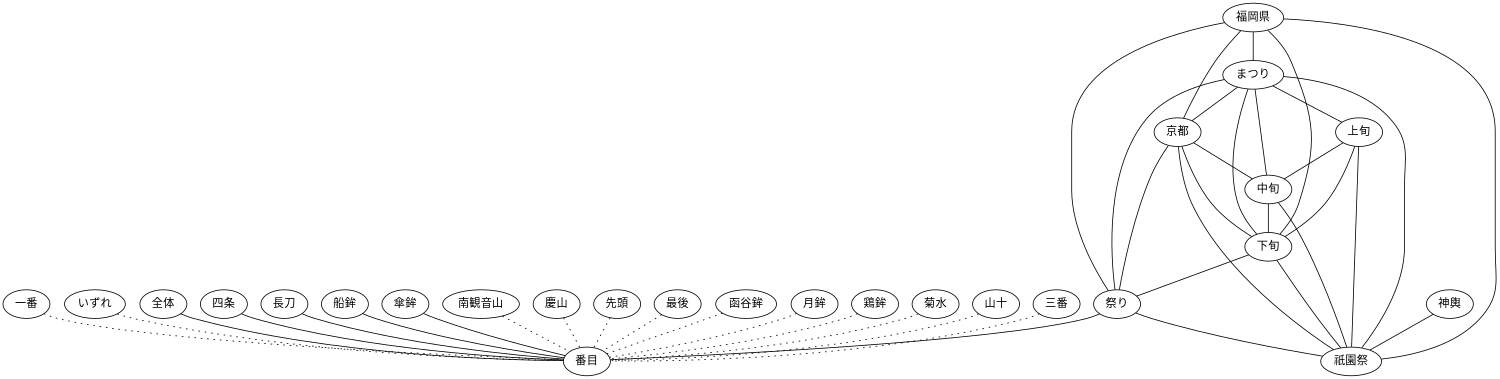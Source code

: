 graph keygraph {
graph [size="10,10"]
まつり--祭り
まつり--中旬
まつり--上旬
上旬--中旬
福岡県--下旬
福岡県--まつり
京都--中旬
下旬--祭り
全体--番目
福岡県--祭り
神輿--祇園祭
中旬--下旬
まつり--京都
京都--下旬
四条--番目
長刀--番目
上旬--下旬
まつり--下旬
京都--祭り
船鉾--番目
福岡県--京都
祭り--番目
上旬--祇園祭
中旬--祇園祭
祭り--祇園祭
まつり--祇園祭
傘鉾--番目
福岡県--祇園祭
下旬--祇園祭
京都--祇園祭
南観音山--番目[style="dotted"]
慶山--番目[style="dotted"]
先頭--番目[style="dotted"]
最後--番目[style="dotted"]
函谷鉾--番目[style="dotted"]
月鉾--番目[style="dotted"]
鶏鉾--番目[style="dotted"]
菊水--番目[style="dotted"]
山十--番目[style="dotted"]
三番--番目[style="dotted"]
一番--番目[style="dotted"]
いずれ--番目[style="dotted"]
}
